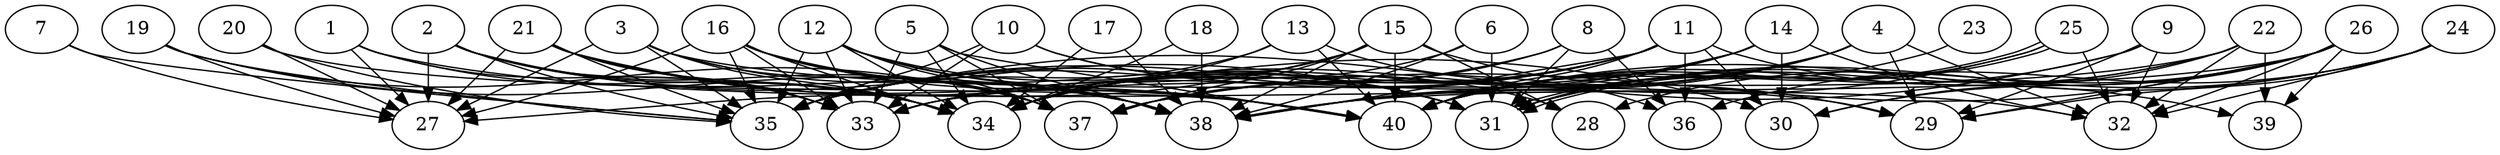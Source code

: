 // DAG automatically generated by daggen at Thu Oct  3 14:06:49 2019
// ./daggen --dot -n 40 --ccr 0.4 --fat 0.9 --regular 0.7 --density 0.6 --mindata 5242880 --maxdata 52428800 
digraph G {
  1 [size="97812480", alpha="0.11", expect_size="39124992"] 
  1 -> 27 [size ="39124992"]
  1 -> 32 [size ="39124992"]
  1 -> 33 [size ="39124992"]
  1 -> 34 [size ="39124992"]
  2 [size="85611520", alpha="0.04", expect_size="34244608"] 
  2 -> 27 [size ="34244608"]
  2 -> 31 [size ="34244608"]
  2 -> 33 [size ="34244608"]
  2 -> 34 [size ="34244608"]
  2 -> 35 [size ="34244608"]
  2 -> 37 [size ="34244608"]
  2 -> 38 [size ="34244608"]
  3 [size="108779520", alpha="0.03", expect_size="43511808"] 
  3 -> 27 [size ="43511808"]
  3 -> 29 [size ="43511808"]
  3 -> 34 [size ="43511808"]
  3 -> 35 [size ="43511808"]
  3 -> 37 [size ="43511808"]
  3 -> 38 [size ="43511808"]
  4 [size="88527360", alpha="0.16", expect_size="35410944"] 
  4 -> 29 [size ="35410944"]
  4 -> 31 [size ="35410944"]
  4 -> 32 [size ="35410944"]
  4 -> 34 [size ="35410944"]
  4 -> 37 [size ="35410944"]
  4 -> 38 [size ="35410944"]
  5 [size="46218240", alpha="0.20", expect_size="18487296"] 
  5 -> 33 [size ="18487296"]
  5 -> 34 [size ="18487296"]
  5 -> 37 [size ="18487296"]
  5 -> 38 [size ="18487296"]
  5 -> 40 [size ="18487296"]
  6 [size="55636480", alpha="0.03", expect_size="22254592"] 
  6 -> 31 [size ="22254592"]
  6 -> 34 [size ="22254592"]
  6 -> 38 [size ="22254592"]
  7 [size="97594880", alpha="0.20", expect_size="39037952"] 
  7 -> 27 [size ="39037952"]
  7 -> 35 [size ="39037952"]
  8 [size="43891200", alpha="0.11", expect_size="17556480"] 
  8 -> 31 [size ="17556480"]
  8 -> 35 [size ="17556480"]
  8 -> 36 [size ="17556480"]
  8 -> 37 [size ="17556480"]
  9 [size="24253440", alpha="0.01", expect_size="9701376"] 
  9 -> 29 [size ="9701376"]
  9 -> 32 [size ="9701376"]
  9 -> 35 [size ="9701376"]
  9 -> 40 [size ="9701376"]
  10 [size="20410880", alpha="0.11", expect_size="8164352"] 
  10 -> 28 [size ="8164352"]
  10 -> 31 [size ="8164352"]
  10 -> 33 [size ="8164352"]
  10 -> 35 [size ="8164352"]
  11 [size="36697600", alpha="0.08", expect_size="14679040"] 
  11 -> 30 [size ="14679040"]
  11 -> 33 [size ="14679040"]
  11 -> 34 [size ="14679040"]
  11 -> 35 [size ="14679040"]
  11 -> 36 [size ="14679040"]
  11 -> 37 [size ="14679040"]
  11 -> 38 [size ="14679040"]
  11 -> 39 [size ="14679040"]
  11 -> 40 [size ="14679040"]
  12 [size="101063680", alpha="0.02", expect_size="40425472"] 
  12 -> 31 [size ="40425472"]
  12 -> 33 [size ="40425472"]
  12 -> 34 [size ="40425472"]
  12 -> 35 [size ="40425472"]
  12 -> 37 [size ="40425472"]
  12 -> 38 [size ="40425472"]
  12 -> 40 [size ="40425472"]
  13 [size="127065600", alpha="0.07", expect_size="50826240"] 
  13 -> 34 [size ="50826240"]
  13 -> 35 [size ="50826240"]
  13 -> 36 [size ="50826240"]
  13 -> 40 [size ="50826240"]
  14 [size="29608960", alpha="0.15", expect_size="11843584"] 
  14 -> 30 [size ="11843584"]
  14 -> 32 [size ="11843584"]
  14 -> 34 [size ="11843584"]
  14 -> 35 [size ="11843584"]
  14 -> 38 [size ="11843584"]
  14 -> 40 [size ="11843584"]
  15 [size="122355200", alpha="0.07", expect_size="48942080"] 
  15 -> 27 [size ="48942080"]
  15 -> 28 [size ="48942080"]
  15 -> 29 [size ="48942080"]
  15 -> 33 [size ="48942080"]
  15 -> 34 [size ="48942080"]
  15 -> 37 [size ="48942080"]
  15 -> 38 [size ="48942080"]
  15 -> 40 [size ="48942080"]
  16 [size="120814080", alpha="0.19", expect_size="48325632"] 
  16 -> 27 [size ="48325632"]
  16 -> 31 [size ="48325632"]
  16 -> 33 [size ="48325632"]
  16 -> 34 [size ="48325632"]
  16 -> 35 [size ="48325632"]
  16 -> 37 [size ="48325632"]
  16 -> 38 [size ="48325632"]
  16 -> 40 [size ="48325632"]
  17 [size="20723200", alpha="0.16", expect_size="8289280"] 
  17 -> 34 [size ="8289280"]
  17 -> 38 [size ="8289280"]
  18 [size="18467840", alpha="0.17", expect_size="7387136"] 
  18 -> 34 [size ="7387136"]
  18 -> 38 [size ="7387136"]
  19 [size="81733120", alpha="0.15", expect_size="32693248"] 
  19 -> 27 [size ="32693248"]
  19 -> 35 [size ="32693248"]
  19 -> 37 [size ="32693248"]
  19 -> 38 [size ="32693248"]
  20 [size="86292480", alpha="0.08", expect_size="34516992"] 
  20 -> 27 [size ="34516992"]
  20 -> 35 [size ="34516992"]
  20 -> 40 [size ="34516992"]
  21 [size="31866880", alpha="0.16", expect_size="12746752"] 
  21 -> 27 [size ="12746752"]
  21 -> 30 [size ="12746752"]
  21 -> 33 [size ="12746752"]
  21 -> 34 [size ="12746752"]
  21 -> 35 [size ="12746752"]
  21 -> 40 [size ="12746752"]
  22 [size="79869440", alpha="0.16", expect_size="31947776"] 
  22 -> 30 [size ="31947776"]
  22 -> 31 [size ="31947776"]
  22 -> 32 [size ="31947776"]
  22 -> 33 [size ="31947776"]
  22 -> 39 [size ="31947776"]
  22 -> 40 [size ="31947776"]
  23 [size="92072960", alpha="0.12", expect_size="36829184"] 
  23 -> 40 [size ="36829184"]
  24 [size="14837760", alpha="0.02", expect_size="5935104"] 
  24 -> 29 [size ="5935104"]
  24 -> 31 [size ="5935104"]
  24 -> 32 [size ="5935104"]
  24 -> 36 [size ="5935104"]
  24 -> 40 [size ="5935104"]
  25 [size="103715840", alpha="0.16", expect_size="41486336"] 
  25 -> 31 [size ="41486336"]
  25 -> 31 [size ="41486336"]
  25 -> 32 [size ="41486336"]
  25 -> 38 [size ="41486336"]
  25 -> 40 [size ="41486336"]
  26 [size="25039360", alpha="0.18", expect_size="10015744"] 
  26 -> 28 [size ="10015744"]
  26 -> 29 [size ="10015744"]
  26 -> 30 [size ="10015744"]
  26 -> 31 [size ="10015744"]
  26 -> 32 [size ="10015744"]
  26 -> 37 [size ="10015744"]
  26 -> 38 [size ="10015744"]
  26 -> 39 [size ="10015744"]
  27 [size="17372160", alpha="0.15", expect_size="6948864"] 
  28 [size="112691200", alpha="0.16", expect_size="45076480"] 
  29 [size="95595520", alpha="0.20", expect_size="38238208"] 
  30 [size="63288320", alpha="0.04", expect_size="25315328"] 
  31 [size="110632960", alpha="0.13", expect_size="44253184"] 
  32 [size="86405120", alpha="0.17", expect_size="34562048"] 
  33 [size="63109120", alpha="0.19", expect_size="25243648"] 
  34 [size="18457600", alpha="0.05", expect_size="7383040"] 
  35 [size="27870720", alpha="0.09", expect_size="11148288"] 
  36 [size="124462080", alpha="0.12", expect_size="49784832"] 
  37 [size="114828800", alpha="0.16", expect_size="45931520"] 
  38 [size="83458560", alpha="0.00", expect_size="33383424"] 
  39 [size="61140480", alpha="0.17", expect_size="24456192"] 
  40 [size="59020800", alpha="0.05", expect_size="23608320"] 
}
